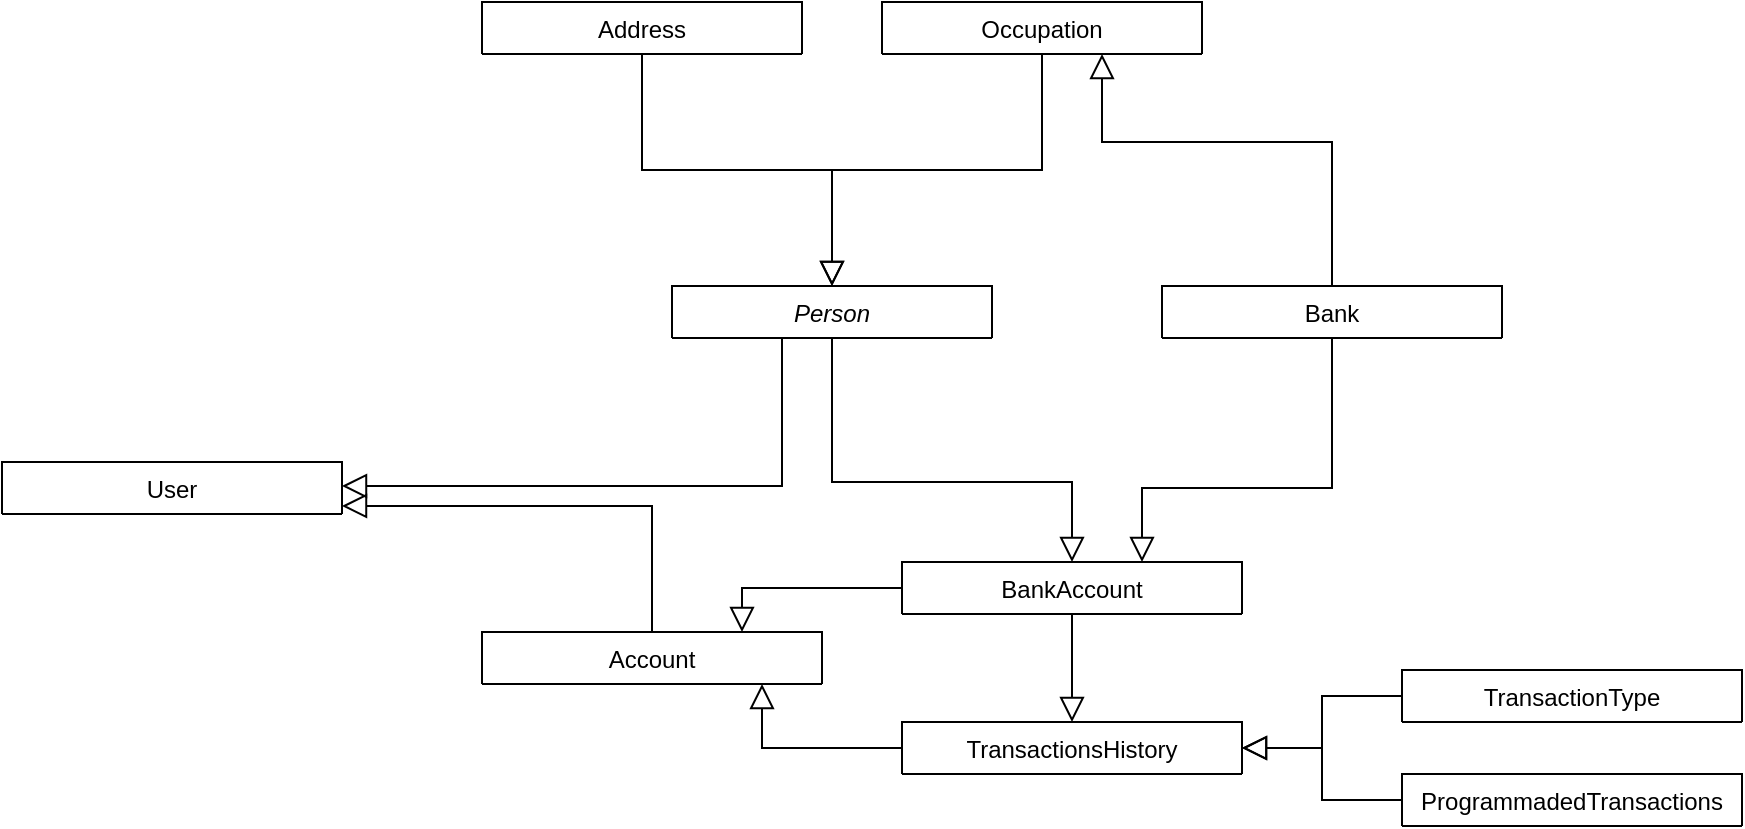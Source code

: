 <mxfile version="24.2.1" type="github">
  <diagram id="C5RBs43oDa-KdzZeNtuy" name="Page-1">
    <mxGraphModel dx="1911" dy="481" grid="1" gridSize="10" guides="1" tooltips="1" connect="1" arrows="1" fold="1" page="1" pageScale="1" pageWidth="827" pageHeight="1169" math="0" shadow="0">
      <root>
        <mxCell id="WIyWlLk6GJQsqaUBKTNV-0" />
        <mxCell id="WIyWlLk6GJQsqaUBKTNV-1" parent="WIyWlLk6GJQsqaUBKTNV-0" />
        <mxCell id="zkfFHV4jXpPFQw0GAbJ--0" value="Person" style="swimlane;fontStyle=2;align=center;verticalAlign=top;childLayout=stackLayout;horizontal=1;startSize=26;horizontalStack=0;resizeParent=1;resizeLast=0;collapsible=1;marginBottom=0;rounded=0;shadow=0;strokeWidth=1;" parent="WIyWlLk6GJQsqaUBKTNV-1" vertex="1" collapsed="1">
          <mxGeometry x="275" y="412" width="160" height="26" as="geometry">
            <mxRectangle x="300" y="382" width="160" height="138" as="alternateBounds" />
          </mxGeometry>
        </mxCell>
        <mxCell id="zkfFHV4jXpPFQw0GAbJ--1" value="Name" style="text;align=left;verticalAlign=top;spacingLeft=4;spacingRight=4;overflow=hidden;rotatable=0;points=[[0,0.5],[1,0.5]];portConstraint=eastwest;" parent="zkfFHV4jXpPFQw0GAbJ--0" vertex="1">
          <mxGeometry y="26" width="160" height="26" as="geometry" />
        </mxCell>
        <mxCell id="zkfFHV4jXpPFQw0GAbJ--2" value="Phone Number" style="text;align=left;verticalAlign=top;spacingLeft=4;spacingRight=4;overflow=hidden;rotatable=0;points=[[0,0.5],[1,0.5]];portConstraint=eastwest;rounded=0;shadow=0;html=0;" parent="zkfFHV4jXpPFQw0GAbJ--0" vertex="1">
          <mxGeometry y="52" width="160" height="26" as="geometry" />
        </mxCell>
        <mxCell id="zkfFHV4jXpPFQw0GAbJ--3" value="Email Address" style="text;align=left;verticalAlign=top;spacingLeft=4;spacingRight=4;overflow=hidden;rotatable=0;points=[[0,0.5],[1,0.5]];portConstraint=eastwest;rounded=0;shadow=0;html=0;" parent="zkfFHV4jXpPFQw0GAbJ--0" vertex="1">
          <mxGeometry y="78" width="160" height="26" as="geometry" />
        </mxCell>
        <mxCell id="zkfFHV4jXpPFQw0GAbJ--4" value="" style="line;html=1;strokeWidth=1;align=left;verticalAlign=middle;spacingTop=-1;spacingLeft=3;spacingRight=3;rotatable=0;labelPosition=right;points=[];portConstraint=eastwest;" parent="zkfFHV4jXpPFQw0GAbJ--0" vertex="1">
          <mxGeometry y="104" width="160" height="8" as="geometry" />
        </mxCell>
        <mxCell id="zkfFHV4jXpPFQw0GAbJ--5" value="Purchase Parking Pass" style="text;align=left;verticalAlign=top;spacingLeft=4;spacingRight=4;overflow=hidden;rotatable=0;points=[[0,0.5],[1,0.5]];portConstraint=eastwest;" parent="zkfFHV4jXpPFQw0GAbJ--0" vertex="1">
          <mxGeometry y="112" width="160" height="26" as="geometry" />
        </mxCell>
        <mxCell id="zkfFHV4jXpPFQw0GAbJ--6" value="Occupation" style="swimlane;fontStyle=0;align=center;verticalAlign=top;childLayout=stackLayout;horizontal=1;startSize=26;horizontalStack=0;resizeParent=1;resizeLast=0;collapsible=1;marginBottom=0;rounded=0;shadow=0;strokeWidth=1;" parent="WIyWlLk6GJQsqaUBKTNV-1" vertex="1" collapsed="1">
          <mxGeometry x="380" y="270" width="160" height="26" as="geometry">
            <mxRectangle x="275" y="160" width="160" height="86" as="alternateBounds" />
          </mxGeometry>
        </mxCell>
        <mxCell id="zkfFHV4jXpPFQw0GAbJ--7" value="Occupation name" style="text;align=left;verticalAlign=top;spacingLeft=4;spacingRight=4;overflow=hidden;rotatable=0;points=[[0,0.5],[1,0.5]];portConstraint=eastwest;" parent="zkfFHV4jXpPFQw0GAbJ--6" vertex="1">
          <mxGeometry y="26" width="160" height="26" as="geometry" />
        </mxCell>
        <mxCell id="zkfFHV4jXpPFQw0GAbJ--8" value="Average Salary" style="text;align=left;verticalAlign=top;spacingLeft=4;spacingRight=4;overflow=hidden;rotatable=0;points=[[0,0.5],[1,0.5]];portConstraint=eastwest;rounded=0;shadow=0;html=0;" parent="zkfFHV4jXpPFQw0GAbJ--6" vertex="1">
          <mxGeometry y="52" width="160" height="26" as="geometry" />
        </mxCell>
        <mxCell id="zkfFHV4jXpPFQw0GAbJ--9" value="" style="line;html=1;strokeWidth=1;align=left;verticalAlign=middle;spacingTop=-1;spacingLeft=3;spacingRight=3;rotatable=0;labelPosition=right;points=[];portConstraint=eastwest;" parent="zkfFHV4jXpPFQw0GAbJ--6" vertex="1">
          <mxGeometry y="78" width="160" height="8" as="geometry" />
        </mxCell>
        <mxCell id="zkfFHV4jXpPFQw0GAbJ--12" value="" style="endArrow=block;endSize=10;endFill=0;shadow=0;strokeWidth=1;rounded=0;curved=0;edgeStyle=elbowEdgeStyle;elbow=vertical;" parent="WIyWlLk6GJQsqaUBKTNV-1" source="zkfFHV4jXpPFQw0GAbJ--6" target="zkfFHV4jXpPFQw0GAbJ--0" edge="1">
          <mxGeometry width="160" relative="1" as="geometry">
            <mxPoint x="200" y="233" as="sourcePoint" />
            <mxPoint x="200" y="233" as="targetPoint" />
          </mxGeometry>
        </mxCell>
        <mxCell id="zkfFHV4jXpPFQw0GAbJ--17" value="Address" style="swimlane;fontStyle=0;align=center;verticalAlign=top;childLayout=stackLayout;horizontal=1;startSize=26;horizontalStack=0;resizeParent=1;resizeLast=0;collapsible=1;marginBottom=0;rounded=0;shadow=0;strokeWidth=1;" parent="WIyWlLk6GJQsqaUBKTNV-1" vertex="1" collapsed="1">
          <mxGeometry x="180" y="270" width="160" height="26" as="geometry">
            <mxRectangle x="460" y="160" width="160" height="164" as="alternateBounds" />
          </mxGeometry>
        </mxCell>
        <mxCell id="zkfFHV4jXpPFQw0GAbJ--18" value="Street" style="text;align=left;verticalAlign=top;spacingLeft=4;spacingRight=4;overflow=hidden;rotatable=0;points=[[0,0.5],[1,0.5]];portConstraint=eastwest;" parent="zkfFHV4jXpPFQw0GAbJ--17" vertex="1">
          <mxGeometry y="26" width="160" height="26" as="geometry" />
        </mxCell>
        <mxCell id="zkfFHV4jXpPFQw0GAbJ--19" value="City" style="text;align=left;verticalAlign=top;spacingLeft=4;spacingRight=4;overflow=hidden;rotatable=0;points=[[0,0.5],[1,0.5]];portConstraint=eastwest;rounded=0;shadow=0;html=0;" parent="zkfFHV4jXpPFQw0GAbJ--17" vertex="1">
          <mxGeometry y="52" width="160" height="26" as="geometry" />
        </mxCell>
        <mxCell id="zkfFHV4jXpPFQw0GAbJ--20" value="State" style="text;align=left;verticalAlign=top;spacingLeft=4;spacingRight=4;overflow=hidden;rotatable=0;points=[[0,0.5],[1,0.5]];portConstraint=eastwest;rounded=0;shadow=0;html=0;" parent="zkfFHV4jXpPFQw0GAbJ--17" vertex="1">
          <mxGeometry y="78" width="160" height="26" as="geometry" />
        </mxCell>
        <mxCell id="zkfFHV4jXpPFQw0GAbJ--21" value="Postal Code" style="text;align=left;verticalAlign=top;spacingLeft=4;spacingRight=4;overflow=hidden;rotatable=0;points=[[0,0.5],[1,0.5]];portConstraint=eastwest;rounded=0;shadow=0;html=0;" parent="zkfFHV4jXpPFQw0GAbJ--17" vertex="1">
          <mxGeometry y="104" width="160" height="26" as="geometry" />
        </mxCell>
        <mxCell id="zkfFHV4jXpPFQw0GAbJ--22" value="Country" style="text;align=left;verticalAlign=top;spacingLeft=4;spacingRight=4;overflow=hidden;rotatable=0;points=[[0,0.5],[1,0.5]];portConstraint=eastwest;rounded=0;shadow=0;html=0;" parent="zkfFHV4jXpPFQw0GAbJ--17" vertex="1">
          <mxGeometry y="130" width="160" height="26" as="geometry" />
        </mxCell>
        <mxCell id="zkfFHV4jXpPFQw0GAbJ--23" value="" style="line;html=1;strokeWidth=1;align=left;verticalAlign=middle;spacingTop=-1;spacingLeft=3;spacingRight=3;rotatable=0;labelPosition=right;points=[];portConstraint=eastwest;" parent="zkfFHV4jXpPFQw0GAbJ--17" vertex="1">
          <mxGeometry y="156" width="160" height="8" as="geometry" />
        </mxCell>
        <mxCell id="fZLvqF96JQmkV5Wsvn2r-10" value="Bank" style="swimlane;fontStyle=0;align=center;verticalAlign=top;childLayout=stackLayout;horizontal=1;startSize=26;horizontalStack=0;resizeParent=1;resizeLast=0;collapsible=1;marginBottom=0;rounded=0;shadow=0;strokeWidth=1;" vertex="1" collapsed="1" parent="WIyWlLk6GJQsqaUBKTNV-1">
          <mxGeometry x="520" y="412" width="170" height="26" as="geometry">
            <mxRectangle x="530" y="420" width="160" height="96" as="alternateBounds" />
          </mxGeometry>
        </mxCell>
        <mxCell id="fZLvqF96JQmkV5Wsvn2r-11" value="Id" style="text;align=left;verticalAlign=top;spacingLeft=4;spacingRight=4;overflow=hidden;rotatable=0;points=[[0,0.5],[1,0.5]];portConstraint=eastwest;" vertex="1" parent="fZLvqF96JQmkV5Wsvn2r-10">
          <mxGeometry y="26" width="160" height="26" as="geometry" />
        </mxCell>
        <mxCell id="fZLvqF96JQmkV5Wsvn2r-13" value="Name" style="text;align=left;verticalAlign=top;spacingLeft=4;spacingRight=4;overflow=hidden;rotatable=0;points=[[0,0.5],[1,0.5]];portConstraint=eastwest;" vertex="1" parent="fZLvqF96JQmkV5Wsvn2r-10">
          <mxGeometry y="52" width="160" height="26" as="geometry" />
        </mxCell>
        <mxCell id="fZLvqF96JQmkV5Wsvn2r-12" value="" style="line;html=1;strokeWidth=1;align=left;verticalAlign=middle;spacingTop=-1;spacingLeft=3;spacingRight=3;rotatable=0;labelPosition=right;points=[];portConstraint=eastwest;" vertex="1" parent="fZLvqF96JQmkV5Wsvn2r-10">
          <mxGeometry y="78" width="160" height="8" as="geometry" />
        </mxCell>
        <mxCell id="fZLvqF96JQmkV5Wsvn2r-15" value="BankAccount" style="swimlane;fontStyle=0;align=center;verticalAlign=top;childLayout=stackLayout;horizontal=1;startSize=26;horizontalStack=0;resizeParent=1;resizeLast=0;collapsible=1;marginBottom=0;rounded=0;shadow=0;strokeWidth=1;" vertex="1" collapsed="1" parent="WIyWlLk6GJQsqaUBKTNV-1">
          <mxGeometry x="390" y="550" width="170" height="26" as="geometry">
            <mxRectangle x="270" y="500" width="160" height="138" as="alternateBounds" />
          </mxGeometry>
        </mxCell>
        <mxCell id="fZLvqF96JQmkV5Wsvn2r-16" value="Id" style="text;align=left;verticalAlign=top;spacingLeft=4;spacingRight=4;overflow=hidden;rotatable=0;points=[[0,0.5],[1,0.5]];portConstraint=eastwest;" vertex="1" parent="fZLvqF96JQmkV5Wsvn2r-15">
          <mxGeometry y="26" width="160" height="26" as="geometry" />
        </mxCell>
        <mxCell id="fZLvqF96JQmkV5Wsvn2r-17" value="Person" style="text;align=left;verticalAlign=top;spacingLeft=4;spacingRight=4;overflow=hidden;rotatable=0;points=[[0,0.5],[1,0.5]];portConstraint=eastwest;" vertex="1" parent="fZLvqF96JQmkV5Wsvn2r-15">
          <mxGeometry y="52" width="160" height="26" as="geometry" />
        </mxCell>
        <mxCell id="fZLvqF96JQmkV5Wsvn2r-28" value="Bank" style="text;align=left;verticalAlign=top;spacingLeft=4;spacingRight=4;overflow=hidden;rotatable=0;points=[[0,0.5],[1,0.5]];portConstraint=eastwest;" vertex="1" parent="fZLvqF96JQmkV5Wsvn2r-15">
          <mxGeometry y="78" width="160" height="26" as="geometry" />
        </mxCell>
        <mxCell id="fZLvqF96JQmkV5Wsvn2r-29" value="IsActive" style="text;align=left;verticalAlign=top;spacingLeft=4;spacingRight=4;overflow=hidden;rotatable=0;points=[[0,0.5],[1,0.5]];portConstraint=eastwest;" vertex="1" parent="fZLvqF96JQmkV5Wsvn2r-15">
          <mxGeometry y="104" width="160" height="26" as="geometry" />
        </mxCell>
        <mxCell id="fZLvqF96JQmkV5Wsvn2r-18" value="" style="line;html=1;strokeWidth=1;align=left;verticalAlign=middle;spacingTop=-1;spacingLeft=3;spacingRight=3;rotatable=0;labelPosition=right;points=[];portConstraint=eastwest;" vertex="1" parent="fZLvqF96JQmkV5Wsvn2r-15">
          <mxGeometry y="130" width="160" as="geometry" />
        </mxCell>
        <mxCell id="fZLvqF96JQmkV5Wsvn2r-24" value="" style="endArrow=block;endSize=10;endFill=0;shadow=0;strokeWidth=1;rounded=0;curved=0;edgeStyle=elbowEdgeStyle;elbow=vertical;" edge="1" parent="WIyWlLk6GJQsqaUBKTNV-1" source="fZLvqF96JQmkV5Wsvn2r-10" target="fZLvqF96JQmkV5Wsvn2r-15">
          <mxGeometry width="160" relative="1" as="geometry">
            <mxPoint x="390" y="196" as="sourcePoint" />
            <mxPoint x="390" y="392" as="targetPoint" />
            <Array as="points">
              <mxPoint x="510" y="513" />
            </Array>
          </mxGeometry>
        </mxCell>
        <mxCell id="fZLvqF96JQmkV5Wsvn2r-25" value="" style="endArrow=block;endSize=10;endFill=0;shadow=0;strokeWidth=1;rounded=0;curved=0;edgeStyle=elbowEdgeStyle;elbow=vertical;exitX=0.5;exitY=1;exitDx=0;exitDy=0;entryX=0.5;entryY=0;entryDx=0;entryDy=0;" edge="1" parent="WIyWlLk6GJQsqaUBKTNV-1" source="zkfFHV4jXpPFQw0GAbJ--0" target="fZLvqF96JQmkV5Wsvn2r-15">
          <mxGeometry width="160" relative="1" as="geometry">
            <mxPoint x="620" y="523" as="sourcePoint" />
            <mxPoint x="450" y="523" as="targetPoint" />
            <Array as="points">
              <mxPoint x="420" y="510" />
            </Array>
          </mxGeometry>
        </mxCell>
        <mxCell id="fZLvqF96JQmkV5Wsvn2r-30" value="TransactionsHistory" style="swimlane;fontStyle=0;align=center;verticalAlign=top;childLayout=stackLayout;horizontal=1;startSize=26;horizontalStack=0;resizeParent=1;resizeLast=0;collapsible=1;marginBottom=0;rounded=0;shadow=0;strokeWidth=1;" vertex="1" collapsed="1" parent="WIyWlLk6GJQsqaUBKTNV-1">
          <mxGeometry x="390" y="630" width="170" height="26" as="geometry">
            <mxRectangle x="270" y="500" width="160" height="138" as="alternateBounds" />
          </mxGeometry>
        </mxCell>
        <mxCell id="fZLvqF96JQmkV5Wsvn2r-31" value="Id" style="text;align=left;verticalAlign=top;spacingLeft=4;spacingRight=4;overflow=hidden;rotatable=0;points=[[0,0.5],[1,0.5]];portConstraint=eastwest;" vertex="1" parent="fZLvqF96JQmkV5Wsvn2r-30">
          <mxGeometry y="26" width="160" height="26" as="geometry" />
        </mxCell>
        <mxCell id="fZLvqF96JQmkV5Wsvn2r-32" value="Person" style="text;align=left;verticalAlign=top;spacingLeft=4;spacingRight=4;overflow=hidden;rotatable=0;points=[[0,0.5],[1,0.5]];portConstraint=eastwest;" vertex="1" parent="fZLvqF96JQmkV5Wsvn2r-30">
          <mxGeometry y="52" width="160" height="26" as="geometry" />
        </mxCell>
        <mxCell id="fZLvqF96JQmkV5Wsvn2r-33" value="Bank" style="text;align=left;verticalAlign=top;spacingLeft=4;spacingRight=4;overflow=hidden;rotatable=0;points=[[0,0.5],[1,0.5]];portConstraint=eastwest;" vertex="1" parent="fZLvqF96JQmkV5Wsvn2r-30">
          <mxGeometry y="78" width="160" height="26" as="geometry" />
        </mxCell>
        <mxCell id="fZLvqF96JQmkV5Wsvn2r-34" value="IsActive" style="text;align=left;verticalAlign=top;spacingLeft=4;spacingRight=4;overflow=hidden;rotatable=0;points=[[0,0.5],[1,0.5]];portConstraint=eastwest;" vertex="1" parent="fZLvqF96JQmkV5Wsvn2r-30">
          <mxGeometry y="104" width="160" height="26" as="geometry" />
        </mxCell>
        <mxCell id="fZLvqF96JQmkV5Wsvn2r-35" value="" style="line;html=1;strokeWidth=1;align=left;verticalAlign=middle;spacingTop=-1;spacingLeft=3;spacingRight=3;rotatable=0;labelPosition=right;points=[];portConstraint=eastwest;" vertex="1" parent="fZLvqF96JQmkV5Wsvn2r-30">
          <mxGeometry y="130" width="160" as="geometry" />
        </mxCell>
        <mxCell id="fZLvqF96JQmkV5Wsvn2r-38" value="" style="endArrow=block;endSize=10;endFill=0;shadow=0;strokeWidth=1;rounded=0;curved=0;edgeStyle=elbowEdgeStyle;elbow=vertical;entryX=0.5;entryY=0;entryDx=0;entryDy=0;exitX=0.5;exitY=1;exitDx=0;exitDy=0;" edge="1" parent="WIyWlLk6GJQsqaUBKTNV-1" source="fZLvqF96JQmkV5Wsvn2r-15" target="fZLvqF96JQmkV5Wsvn2r-30">
          <mxGeometry width="160" relative="1" as="geometry">
            <mxPoint x="360" y="530" as="sourcePoint" />
            <mxPoint x="450" y="523" as="targetPoint" />
          </mxGeometry>
        </mxCell>
        <mxCell id="fZLvqF96JQmkV5Wsvn2r-39" value="TransactionType" style="swimlane;fontStyle=0;align=center;verticalAlign=top;childLayout=stackLayout;horizontal=1;startSize=26;horizontalStack=0;resizeParent=1;resizeLast=0;collapsible=1;marginBottom=0;rounded=0;shadow=0;strokeWidth=1;" vertex="1" collapsed="1" parent="WIyWlLk6GJQsqaUBKTNV-1">
          <mxGeometry x="640" y="604" width="170" height="26" as="geometry">
            <mxRectangle x="610" y="500" width="160" height="96" as="alternateBounds" />
          </mxGeometry>
        </mxCell>
        <mxCell id="fZLvqF96JQmkV5Wsvn2r-40" value="Id" style="text;align=left;verticalAlign=top;spacingLeft=4;spacingRight=4;overflow=hidden;rotatable=0;points=[[0,0.5],[1,0.5]];portConstraint=eastwest;" vertex="1" parent="fZLvqF96JQmkV5Wsvn2r-39">
          <mxGeometry y="26" width="160" height="26" as="geometry" />
        </mxCell>
        <mxCell id="fZLvqF96JQmkV5Wsvn2r-41" value="Name" style="text;align=left;verticalAlign=top;spacingLeft=4;spacingRight=4;overflow=hidden;rotatable=0;points=[[0,0.5],[1,0.5]];portConstraint=eastwest;" vertex="1" parent="fZLvqF96JQmkV5Wsvn2r-39">
          <mxGeometry y="52" width="160" height="26" as="geometry" />
        </mxCell>
        <mxCell id="fZLvqF96JQmkV5Wsvn2r-42" value="" style="line;html=1;strokeWidth=1;align=left;verticalAlign=middle;spacingTop=-1;spacingLeft=3;spacingRight=3;rotatable=0;labelPosition=right;points=[];portConstraint=eastwest;" vertex="1" parent="fZLvqF96JQmkV5Wsvn2r-39">
          <mxGeometry y="78" width="160" height="8" as="geometry" />
        </mxCell>
        <mxCell id="fZLvqF96JQmkV5Wsvn2r-43" value="" style="endArrow=block;endSize=10;endFill=0;shadow=0;strokeWidth=1;rounded=0;curved=0;edgeStyle=elbowEdgeStyle;elbow=vertical;exitX=0;exitY=0.5;exitDx=0;exitDy=0;" edge="1" parent="WIyWlLk6GJQsqaUBKTNV-1" source="fZLvqF96JQmkV5Wsvn2r-39" target="fZLvqF96JQmkV5Wsvn2r-30">
          <mxGeometry width="160" relative="1" as="geometry">
            <mxPoint x="560" y="523" as="sourcePoint" />
            <mxPoint x="450" y="523" as="targetPoint" />
          </mxGeometry>
        </mxCell>
        <mxCell id="fZLvqF96JQmkV5Wsvn2r-50" value="Account" style="swimlane;fontStyle=0;align=center;verticalAlign=top;childLayout=stackLayout;horizontal=1;startSize=26;horizontalStack=0;resizeParent=1;resizeLast=0;collapsible=1;marginBottom=0;rounded=0;shadow=0;strokeWidth=1;" vertex="1" collapsed="1" parent="WIyWlLk6GJQsqaUBKTNV-1">
          <mxGeometry x="180" y="585" width="170" height="26" as="geometry">
            <mxRectangle x="610" y="500" width="160" height="96" as="alternateBounds" />
          </mxGeometry>
        </mxCell>
        <mxCell id="fZLvqF96JQmkV5Wsvn2r-51" value="Id" style="text;align=left;verticalAlign=top;spacingLeft=4;spacingRight=4;overflow=hidden;rotatable=0;points=[[0,0.5],[1,0.5]];portConstraint=eastwest;" vertex="1" parent="fZLvqF96JQmkV5Wsvn2r-50">
          <mxGeometry y="26" width="160" height="26" as="geometry" />
        </mxCell>
        <mxCell id="fZLvqF96JQmkV5Wsvn2r-52" value="Name" style="text;align=left;verticalAlign=top;spacingLeft=4;spacingRight=4;overflow=hidden;rotatable=0;points=[[0,0.5],[1,0.5]];portConstraint=eastwest;" vertex="1" parent="fZLvqF96JQmkV5Wsvn2r-50">
          <mxGeometry y="52" width="160" height="26" as="geometry" />
        </mxCell>
        <mxCell id="fZLvqF96JQmkV5Wsvn2r-53" value="" style="line;html=1;strokeWidth=1;align=left;verticalAlign=middle;spacingTop=-1;spacingLeft=3;spacingRight=3;rotatable=0;labelPosition=right;points=[];portConstraint=eastwest;" vertex="1" parent="fZLvqF96JQmkV5Wsvn2r-50">
          <mxGeometry y="78" width="160" height="8" as="geometry" />
        </mxCell>
        <mxCell id="fZLvqF96JQmkV5Wsvn2r-54" value="" style="endArrow=block;endSize=10;endFill=0;shadow=0;strokeWidth=1;rounded=0;curved=0;edgeStyle=elbowEdgeStyle;elbow=vertical;" edge="1" parent="WIyWlLk6GJQsqaUBKTNV-1" source="fZLvqF96JQmkV5Wsvn2r-30" target="fZLvqF96JQmkV5Wsvn2r-50">
          <mxGeometry width="160" relative="1" as="geometry">
            <mxPoint x="310" y="560" as="sourcePoint" />
            <mxPoint x="310" y="614" as="targetPoint" />
            <Array as="points">
              <mxPoint x="320" y="643" />
            </Array>
          </mxGeometry>
        </mxCell>
        <mxCell id="fZLvqF96JQmkV5Wsvn2r-55" value="" style="endArrow=block;endSize=10;endFill=0;shadow=0;strokeWidth=1;rounded=0;curved=0;edgeStyle=elbowEdgeStyle;elbow=vertical;" edge="1" parent="WIyWlLk6GJQsqaUBKTNV-1" source="fZLvqF96JQmkV5Wsvn2r-15" target="fZLvqF96JQmkV5Wsvn2r-50">
          <mxGeometry width="160" relative="1" as="geometry">
            <mxPoint x="280" y="580" as="sourcePoint" />
            <mxPoint x="280" y="634" as="targetPoint" />
            <Array as="points">
              <mxPoint x="310" y="563" />
            </Array>
          </mxGeometry>
        </mxCell>
        <mxCell id="fZLvqF96JQmkV5Wsvn2r-60" value="" style="endArrow=block;endSize=10;endFill=0;shadow=0;strokeWidth=1;rounded=0;curved=0;edgeStyle=elbowEdgeStyle;elbow=vertical;" edge="1" parent="WIyWlLk6GJQsqaUBKTNV-1" target="zkfFHV4jXpPFQw0GAbJ--6">
          <mxGeometry width="160" relative="1" as="geometry">
            <mxPoint x="605" y="412" as="sourcePoint" />
            <mxPoint x="520" y="590" as="targetPoint" />
            <Array as="points">
              <mxPoint x="490" y="340" />
            </Array>
          </mxGeometry>
        </mxCell>
        <mxCell id="fZLvqF96JQmkV5Wsvn2r-61" value="ProgrammadedTransactions" style="swimlane;fontStyle=0;align=center;verticalAlign=top;childLayout=stackLayout;horizontal=1;startSize=26;horizontalStack=0;resizeParent=1;resizeLast=0;collapsible=1;marginBottom=0;rounded=0;shadow=0;strokeWidth=1;" vertex="1" collapsed="1" parent="WIyWlLk6GJQsqaUBKTNV-1">
          <mxGeometry x="640" y="656" width="170" height="26" as="geometry">
            <mxRectangle x="610" y="500" width="160" height="96" as="alternateBounds" />
          </mxGeometry>
        </mxCell>
        <mxCell id="fZLvqF96JQmkV5Wsvn2r-62" value="Id" style="text;align=left;verticalAlign=top;spacingLeft=4;spacingRight=4;overflow=hidden;rotatable=0;points=[[0,0.5],[1,0.5]];portConstraint=eastwest;" vertex="1" parent="fZLvqF96JQmkV5Wsvn2r-61">
          <mxGeometry y="26" width="160" height="26" as="geometry" />
        </mxCell>
        <mxCell id="fZLvqF96JQmkV5Wsvn2r-63" value="Name" style="text;align=left;verticalAlign=top;spacingLeft=4;spacingRight=4;overflow=hidden;rotatable=0;points=[[0,0.5],[1,0.5]];portConstraint=eastwest;" vertex="1" parent="fZLvqF96JQmkV5Wsvn2r-61">
          <mxGeometry y="52" width="160" height="26" as="geometry" />
        </mxCell>
        <mxCell id="fZLvqF96JQmkV5Wsvn2r-64" value="" style="line;html=1;strokeWidth=1;align=left;verticalAlign=middle;spacingTop=-1;spacingLeft=3;spacingRight=3;rotatable=0;labelPosition=right;points=[];portConstraint=eastwest;" vertex="1" parent="fZLvqF96JQmkV5Wsvn2r-61">
          <mxGeometry y="78" width="160" height="8" as="geometry" />
        </mxCell>
        <mxCell id="fZLvqF96JQmkV5Wsvn2r-65" value="" style="endArrow=block;endSize=10;endFill=0;shadow=0;strokeWidth=1;rounded=0;curved=0;edgeStyle=elbowEdgeStyle;elbow=vertical;" edge="1" parent="WIyWlLk6GJQsqaUBKTNV-1" source="fZLvqF96JQmkV5Wsvn2r-61" target="fZLvqF96JQmkV5Wsvn2r-30">
          <mxGeometry width="160" relative="1" as="geometry">
            <mxPoint x="660" y="653" as="sourcePoint" />
            <mxPoint x="570" y="653" as="targetPoint" />
          </mxGeometry>
        </mxCell>
        <mxCell id="fZLvqF96JQmkV5Wsvn2r-66" value="User" style="swimlane;fontStyle=0;align=center;verticalAlign=top;childLayout=stackLayout;horizontal=1;startSize=26;horizontalStack=0;resizeParent=1;resizeLast=0;collapsible=1;marginBottom=0;rounded=0;shadow=0;strokeWidth=1;" vertex="1" collapsed="1" parent="WIyWlLk6GJQsqaUBKTNV-1">
          <mxGeometry x="-60" y="500" width="170" height="26" as="geometry">
            <mxRectangle x="610" y="500" width="160" height="96" as="alternateBounds" />
          </mxGeometry>
        </mxCell>
        <mxCell id="fZLvqF96JQmkV5Wsvn2r-67" value="Id" style="text;align=left;verticalAlign=top;spacingLeft=4;spacingRight=4;overflow=hidden;rotatable=0;points=[[0,0.5],[1,0.5]];portConstraint=eastwest;" vertex="1" parent="fZLvqF96JQmkV5Wsvn2r-66">
          <mxGeometry y="26" width="160" height="26" as="geometry" />
        </mxCell>
        <mxCell id="fZLvqF96JQmkV5Wsvn2r-68" value="Name" style="text;align=left;verticalAlign=top;spacingLeft=4;spacingRight=4;overflow=hidden;rotatable=0;points=[[0,0.5],[1,0.5]];portConstraint=eastwest;" vertex="1" parent="fZLvqF96JQmkV5Wsvn2r-66">
          <mxGeometry y="52" width="160" height="26" as="geometry" />
        </mxCell>
        <mxCell id="fZLvqF96JQmkV5Wsvn2r-69" value="" style="line;html=1;strokeWidth=1;align=left;verticalAlign=middle;spacingTop=-1;spacingLeft=3;spacingRight=3;rotatable=0;labelPosition=right;points=[];portConstraint=eastwest;" vertex="1" parent="fZLvqF96JQmkV5Wsvn2r-66">
          <mxGeometry y="78" width="160" height="8" as="geometry" />
        </mxCell>
        <mxCell id="fZLvqF96JQmkV5Wsvn2r-70" value="" style="endArrow=block;endSize=10;endFill=0;shadow=0;strokeWidth=1;rounded=0;curved=0;edgeStyle=elbowEdgeStyle;elbow=vertical;" edge="1" parent="WIyWlLk6GJQsqaUBKTNV-1" source="zkfFHV4jXpPFQw0GAbJ--0" target="fZLvqF96JQmkV5Wsvn2r-66">
          <mxGeometry width="160" relative="1" as="geometry">
            <mxPoint x="330" y="430" as="sourcePoint" />
            <mxPoint x="130" y="512" as="targetPoint" />
            <Array as="points">
              <mxPoint x="330" y="512" />
            </Array>
          </mxGeometry>
        </mxCell>
        <mxCell id="fZLvqF96JQmkV5Wsvn2r-71" value="" style="endArrow=block;endSize=10;endFill=0;shadow=0;strokeWidth=1;rounded=0;curved=0;edgeStyle=elbowEdgeStyle;elbow=vertical;exitX=0.5;exitY=0;exitDx=0;exitDy=0;" edge="1" parent="WIyWlLk6GJQsqaUBKTNV-1" source="fZLvqF96JQmkV5Wsvn2r-50" target="fZLvqF96JQmkV5Wsvn2r-66">
          <mxGeometry width="160" relative="1" as="geometry">
            <mxPoint x="340" y="448" as="sourcePoint" />
            <mxPoint x="240" y="522" as="targetPoint" />
            <Array as="points">
              <mxPoint x="340" y="522" />
            </Array>
          </mxGeometry>
        </mxCell>
        <mxCell id="fZLvqF96JQmkV5Wsvn2r-72" value="" style="endArrow=block;endSize=10;endFill=0;shadow=0;strokeWidth=1;rounded=0;curved=0;edgeStyle=elbowEdgeStyle;elbow=vertical;" edge="1" parent="WIyWlLk6GJQsqaUBKTNV-1" source="zkfFHV4jXpPFQw0GAbJ--17" target="zkfFHV4jXpPFQw0GAbJ--0">
          <mxGeometry width="160" relative="1" as="geometry">
            <mxPoint x="470" y="306" as="sourcePoint" />
            <mxPoint x="365" y="422" as="targetPoint" />
          </mxGeometry>
        </mxCell>
      </root>
    </mxGraphModel>
  </diagram>
</mxfile>
